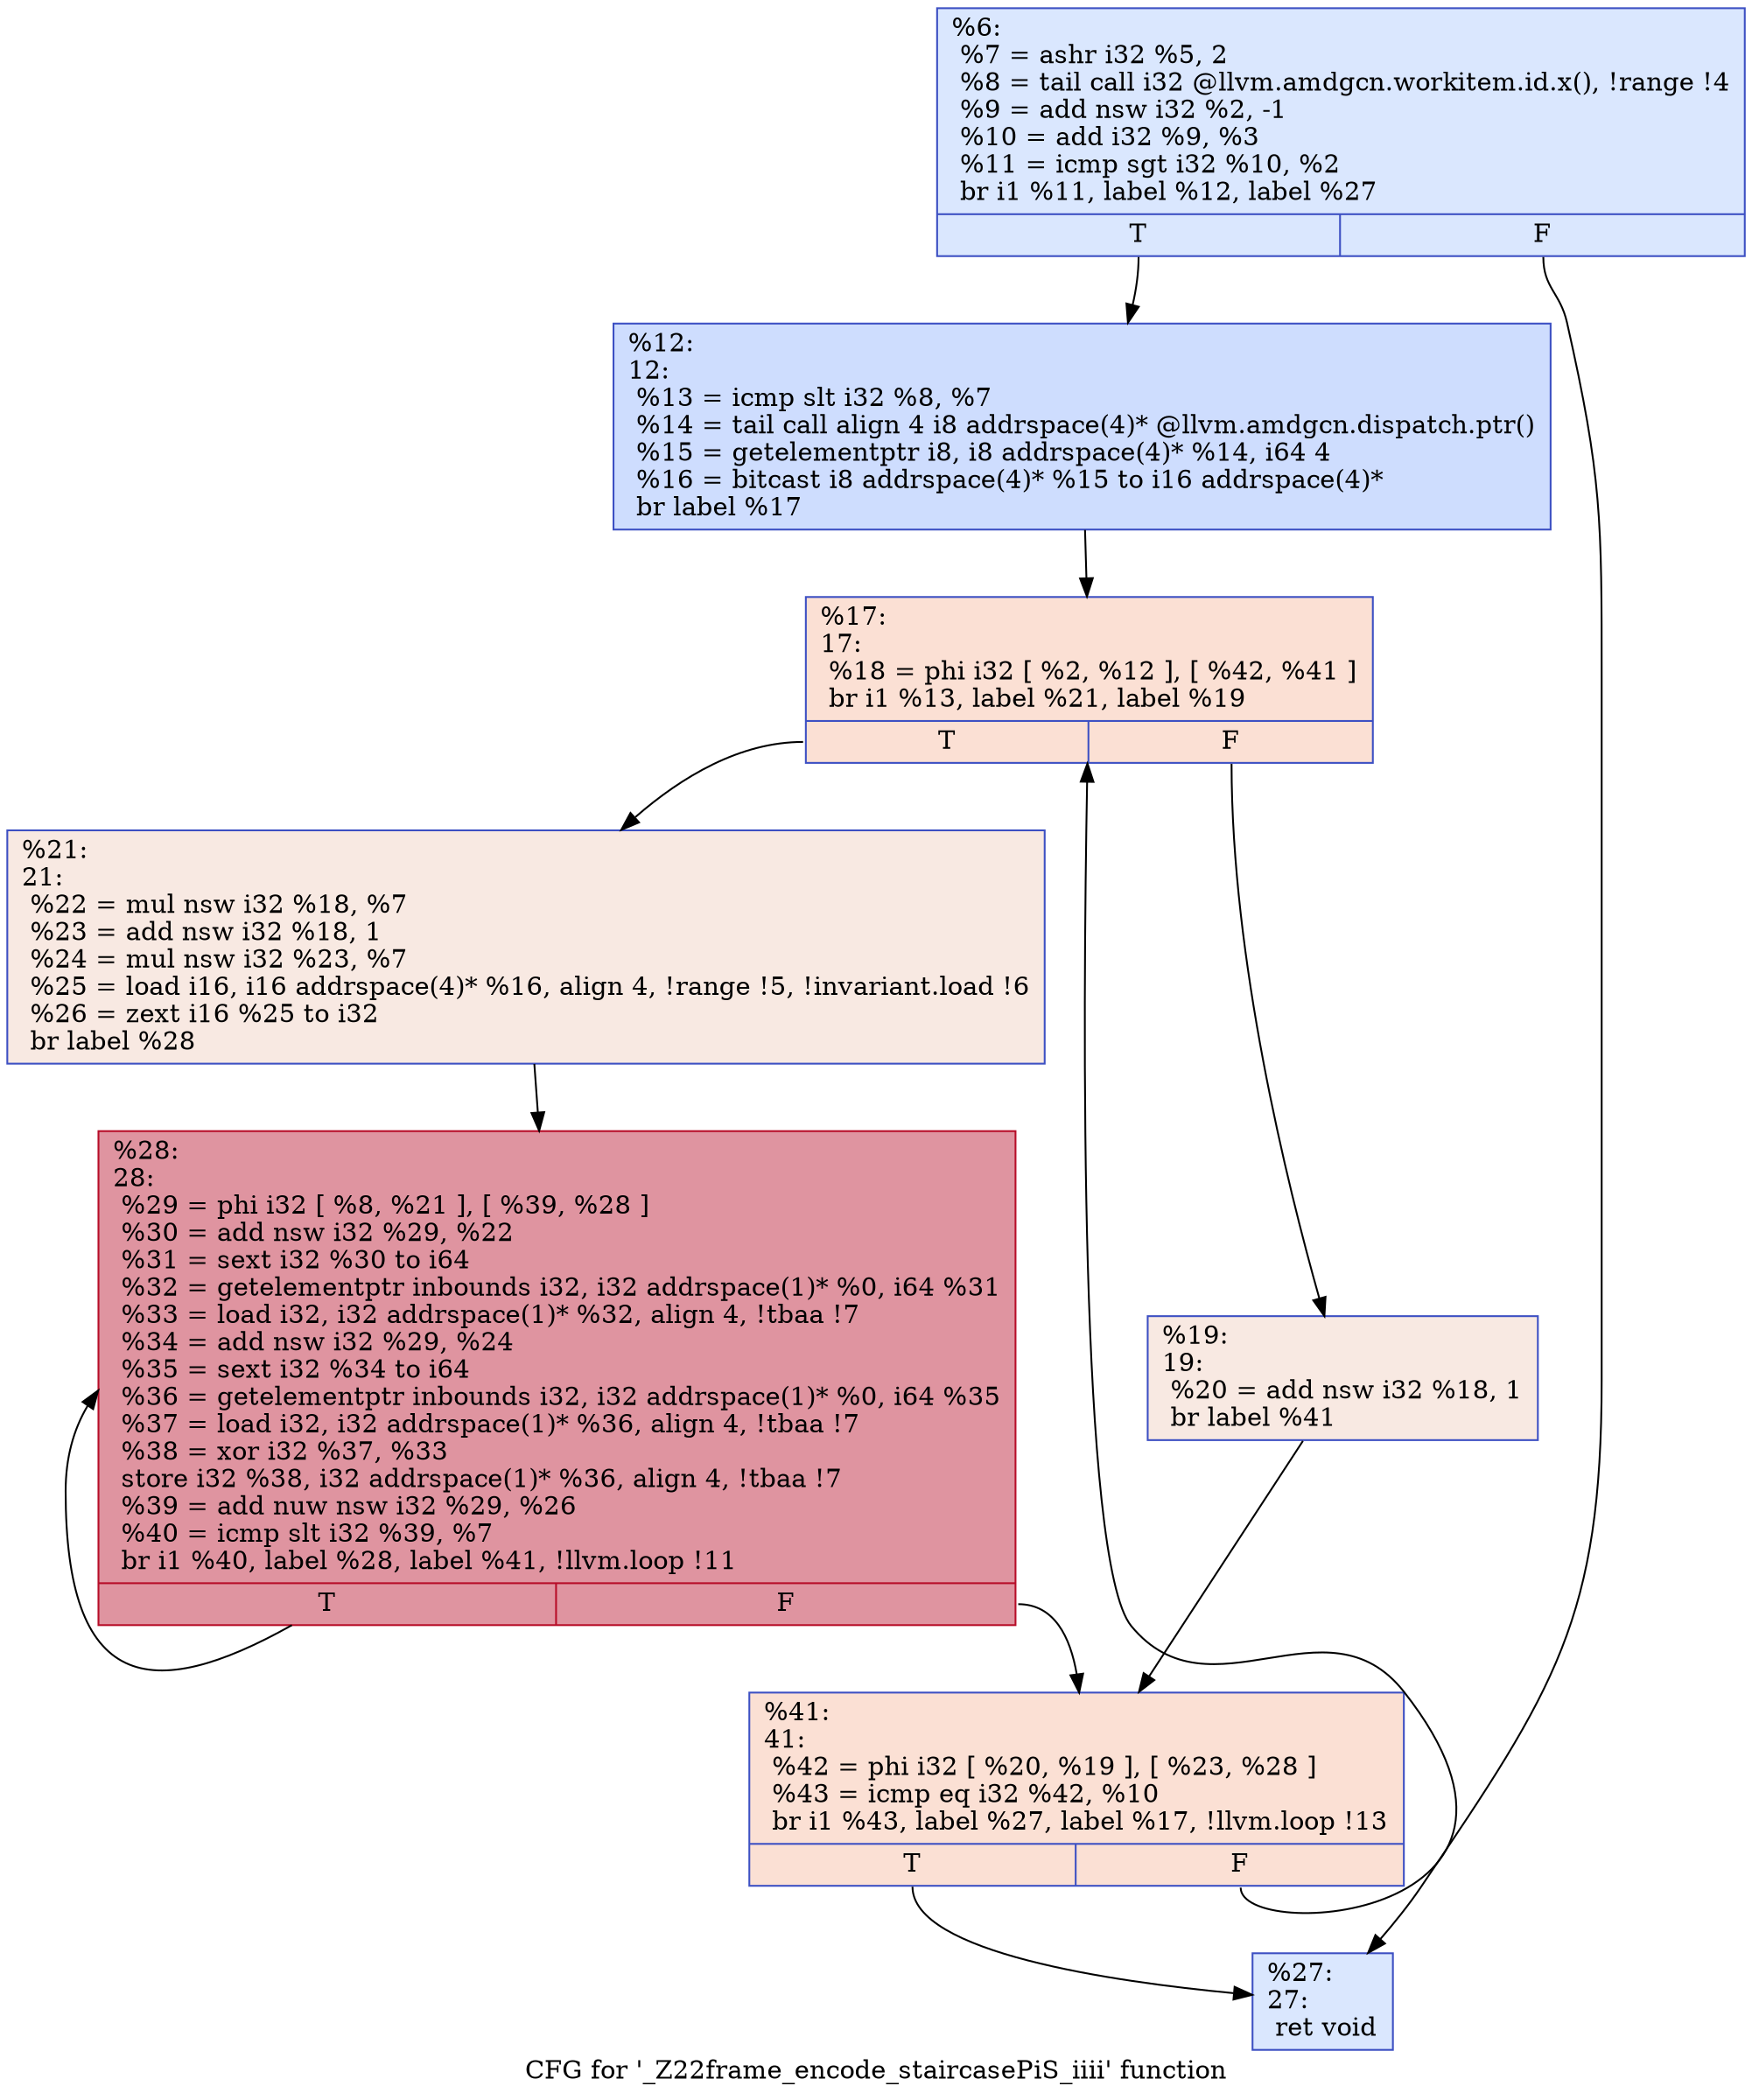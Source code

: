 digraph "CFG for '_Z22frame_encode_staircasePiS_iiii' function" {
	label="CFG for '_Z22frame_encode_staircasePiS_iiii' function";

	Node0x515c430 [shape=record,color="#3d50c3ff", style=filled, fillcolor="#abc8fd70",label="{%6:\l  %7 = ashr i32 %5, 2\l  %8 = tail call i32 @llvm.amdgcn.workitem.id.x(), !range !4\l  %9 = add nsw i32 %2, -1\l  %10 = add i32 %9, %3\l  %11 = icmp sgt i32 %10, %2\l  br i1 %11, label %12, label %27\l|{<s0>T|<s1>F}}"];
	Node0x515c430:s0 -> Node0x515b6a0;
	Node0x515c430:s1 -> Node0x515db20;
	Node0x515b6a0 [shape=record,color="#3d50c3ff", style=filled, fillcolor="#8fb1fe70",label="{%12:\l12:                                               \l  %13 = icmp slt i32 %8, %7\l  %14 = tail call align 4 i8 addrspace(4)* @llvm.amdgcn.dispatch.ptr()\l  %15 = getelementptr i8, i8 addrspace(4)* %14, i64 4\l  %16 = bitcast i8 addrspace(4)* %15 to i16 addrspace(4)*\l  br label %17\l}"];
	Node0x515b6a0 -> Node0x515d8a0;
	Node0x515d8a0 [shape=record,color="#3d50c3ff", style=filled, fillcolor="#f7b99e70",label="{%17:\l17:                                               \l  %18 = phi i32 [ %2, %12 ], [ %42, %41 ]\l  br i1 %13, label %21, label %19\l|{<s0>T|<s1>F}}"];
	Node0x515d8a0:s0 -> Node0x515e300;
	Node0x515d8a0:s1 -> Node0x515e390;
	Node0x515e390 [shape=record,color="#3d50c3ff", style=filled, fillcolor="#efcebd70",label="{%19:\l19:                                               \l  %20 = add nsw i32 %18, 1\l  br label %41\l}"];
	Node0x515e390 -> Node0x515e1c0;
	Node0x515e300 [shape=record,color="#3d50c3ff", style=filled, fillcolor="#efcebd70",label="{%21:\l21:                                               \l  %22 = mul nsw i32 %18, %7\l  %23 = add nsw i32 %18, 1\l  %24 = mul nsw i32 %23, %7\l  %25 = load i16, i16 addrspace(4)* %16, align 4, !range !5, !invariant.load !6\l  %26 = zext i16 %25 to i32\l  br label %28\l}"];
	Node0x515e300 -> Node0x515eb30;
	Node0x515db20 [shape=record,color="#3d50c3ff", style=filled, fillcolor="#abc8fd70",label="{%27:\l27:                                               \l  ret void\l}"];
	Node0x515eb30 [shape=record,color="#b70d28ff", style=filled, fillcolor="#b70d2870",label="{%28:\l28:                                               \l  %29 = phi i32 [ %8, %21 ], [ %39, %28 ]\l  %30 = add nsw i32 %29, %22\l  %31 = sext i32 %30 to i64\l  %32 = getelementptr inbounds i32, i32 addrspace(1)* %0, i64 %31\l  %33 = load i32, i32 addrspace(1)* %32, align 4, !tbaa !7\l  %34 = add nsw i32 %29, %24\l  %35 = sext i32 %34 to i64\l  %36 = getelementptr inbounds i32, i32 addrspace(1)* %0, i64 %35\l  %37 = load i32, i32 addrspace(1)* %36, align 4, !tbaa !7\l  %38 = xor i32 %37, %33\l  store i32 %38, i32 addrspace(1)* %36, align 4, !tbaa !7\l  %39 = add nuw nsw i32 %29, %26\l  %40 = icmp slt i32 %39, %7\l  br i1 %40, label %28, label %41, !llvm.loop !11\l|{<s0>T|<s1>F}}"];
	Node0x515eb30:s0 -> Node0x515eb30;
	Node0x515eb30:s1 -> Node0x515e1c0;
	Node0x515e1c0 [shape=record,color="#3d50c3ff", style=filled, fillcolor="#f7b99e70",label="{%41:\l41:                                               \l  %42 = phi i32 [ %20, %19 ], [ %23, %28 ]\l  %43 = icmp eq i32 %42, %10\l  br i1 %43, label %27, label %17, !llvm.loop !13\l|{<s0>T|<s1>F}}"];
	Node0x515e1c0:s0 -> Node0x515db20;
	Node0x515e1c0:s1 -> Node0x515d8a0;
}
